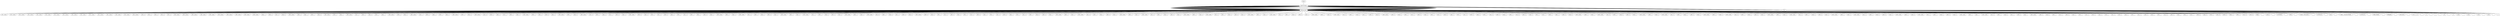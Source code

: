 graph "" {n000 ;
n000 [label="Inicio"] ;
n000 -- n001;
n001 [label="Instrucciones"] ;
n001 -- n003;
n003 [label="Declaracion"] ;
n003 -- n004;
n004 [label="$t1= array"] ;
n001 -- n003;
n003 [label="Declaracion"] ;
n003 -- n005;
n005 [label="$t1= array"] ;
n001 -- n003;
n003 [label="Declaracion"] ;
n003 -- n006;
n006 [label="$t1= array"] ;
n001 -- n003;
n003 [label="Declaracion"] ;
n003 -- n007;
n007 [label="$t1= array"] ;
n001 -- n003;
n003 [label="Declaracion"] ;
n003 -- n008;
n008 [label="$t1= array"] ;
n001 -- n003;
n003 [label="Declaracion"] ;
n003 -- n009;
n009 [label="$t1= array"] ;
n001 -- n003;
n003 [label="Declaracion"] ;
n003 -- n0010;
n0010 [label="$t1= array"] ;
n001 -- n003;
n003 [label="Declaracion"] ;
n003 -- n0011;
n0011 [label="$t1= array"] ;
n001 -- n003;
n003 [label="Declaracion"] ;
n003 -- n0012;
n0012 [label="$t1= array"] ;
n001 -- n003;
n003 [label="Declaracion"] ;
n003 -- n0013;
n0013 [label="$t1= array"] ;
n001 -- n003;
n003 [label="Declaracion"] ;
n003 -- n0014;
n0014 [label="$t1= array"] ;
n001 -- n003;
n003 [label="Declaracion"] ;
n003 -- n0015;
n0015 [label="$t1= array"] ;
n001 -- n003;
n003 [label="Declaracion"] ;
n003 -- n0016;
n0016 [label="$t1= array"] ;
n001 -- n003;
n003 [label="Declaracion"] ;
n003 -- n0017;
n0017 [label="$t1= array"] ;
n001 -- n003;
n003 [label="Declaracion"] ;
n003 -- n0018;
n0018 [label="$t1= array"] ;
n001 -- n003;
n003 [label="Declaracion"] ;
n003 -- n0019;
n0019 [label="$t1= array"] ;
n001 -- n003;
n003 [label="Declaracion"] ;
n003 -- n0020;
n0020 [label="$t2= 0"] ;
n001 -- n002;
n002 [label="Print"] ;
n002 -- n0021;
n0021 [label="Hugo"] ;
n001 -- n002;
n002 [label="Print"] ;
n002 -- n0022;
n0022 [label=","] ;
n001 -- n002;
n002 [label="Print"] ;
n002 -- n0023;
n0023 [label="zona 4"] ;
n001 -- n002;
n002 [label="Print"] ;
n002 -- n0024;
n0024 [label=","] ;
n001 -- n002;
n002 [label="Print"] ;
n002 -- n0025;
n0025 [label="45784565"] ;
n001 -- n002;
n002 [label="Print"] ;
n002 -- n0026;
n0026 [label="\n"] ;
n001 -- n003;
n003 [label="Declaracion"] ;
n003 -- n0027;
n0027 [label="$t2= 1"] ;
n001 -- n002;
n002 [label="Print"] ;
n002 -- n0028;
n0028 [label="Paco"] ;
n001 -- n002;
n002 [label="Print"] ;
n002 -- n0029;
n0029 [label=","] ;
n001 -- n002;
n002 [label="Print"] ;
n002 -- n0030;
n0030 [label="zona 8, villa nueva"] ;
n001 -- n002;
n002 [label="Print"] ;
n002 -- n0031;
n0031 [label=","] ;
n001 -- n002;
n002 [label="Print"] ;
n002 -- n0032;
n0032 [label="45784125"] ;
n001 -- n002;
n002 [label="Print"] ;
n002 -- n0033;
n0033 [label="\n"] ;
n001 -- n003;
n003 [label="Declaracion"] ;
n003 -- n0034;
n0034 [label="$t2= 2"] ;
n001 -- n002;
n002 [label="Print"] ;
n002 -- n0035;
n0035 [label="Luis"] ;
n001 -- n002;
n002 [label="Print"] ;
n002 -- n0036;
n0036 [label=","] ;
n001 -- n002;
n002 [label="Print"] ;
n002 -- n0037;
n0037 [label="zona 1, San Jose Pinula "] ;
n001 -- n002;
n002 [label="Print"] ;
n002 -- n0038;
n0038 [label=","] ;
n001 -- n002;
n002 [label="Print"] ;
n002 -- n0039;
n0039 [label="45784125"] ;
n001 -- n002;
n002 [label="Print"] ;
n002 -- n0040;
n0040 [label="\n"] ;
n001 -- n003;
n003 [label="Declaracion"] ;
n003 -- n0041;
n0041 [label="$t2= 3"] ;
n001 -- n002;
n002 [label="Print"] ;
n002 -- n0042;
n0042 [label="Peter Parker"] ;
n001 -- n002;
n002 [label="Print"] ;
n002 -- n0043;
n0043 [label=","] ;
n001 -- n002;
n002 [label="Print"] ;
n002 -- n0044;
n0044 [label="Petapolis"] ;
n001 -- n002;
n002 [label="Print"] ;
n002 -- n0045;
n0045 [label=","] ;
n001 -- n002;
n002 [label="Print"] ;
n002 -- n0046;
n0046 [label="45124125"] ;
n001 -- n002;
n002 [label="Print"] ;
n002 -- n0047;
n0047 [label="\n"] ;
n001 -- n003;
n003 [label="Declaracion"] ;
n003 -- n0048;
n0048 [label="$t2= 4"] ;
n001 -- n003;
n003 [label="Declaracion"] ;
n003 -- n0049;
n0049 [label="$t3= array"] ;
n001 -- n003;
n003 [label="Declaracion"] ;
n003 -- n0050;
n0050 [label="$t3= array"] ;
n001 -- n003;
n003 [label="Declaracion"] ;
n003 -- n0051;
n0051 [label="$t3= array"] ;
n001 -- n002;
n002 [label="Print"] ;
n002 -- n0052;
n0052 [label="{0: 0, 1: 1}"] ;
n001 -- n002;
n002 [label="Print"] ;
n002 -- n0053;
n0053 [label="\n"] ;
n001 -- n002;
n002 [label="Print"] ;
n002 -- n0054;
n0054 [label="0"] ;
n001 -- n002;
n002 [label="Print"] ;
n002 -- n0055;
n0055 [label="\n"] ;
n001 -- n002;
n002 [label="Print"] ;
n002 -- n0056;
n0056 [label="1"] ;
n001 -- n002;
n002 [label="Print"] ;
n002 -- n0057;
n0057 [label="\n"] ;
n001 -- n003;
n003 [label="Declaracion"] ;
n003 -- n0058;
n0058 [label="$t3= array"] ;
n001 -- n003;
n003 [label="Declaracion"] ;
n003 -- n0059;
n0059 [label="$t3= array"] ;
n001 -- n002;
n002 [label="Print"] ;
n002 -- n0060;
n0060 [label="20"] ;
n001 -- n002;
n002 [label="Print"] ;
n002 -- n0061;
n0061 [label="\n"] ;
n001 -- n002;
n002 [label="Print"] ;
n002 -- n0062;
n0062 [label="#"] ;
n001 -- n003;
n003 [label="Declaracion"] ;
n003 -- n0063;
n0063 [label="$t3= array"] ;
n001 -- n002;
n002 [label="Print"] ;
n002 -- n0064;
n0064 [label="Carla"] ;
n001 -- n002;
n002 [label="Print"] ;
n002 -- n0065;
n0065 [label="\n"] ;
n001 -- n003;
n003 [label="Declaracion"] ;
n003 -- n0066;
n0066 [label="$t3= array"] ;
n001 -- n002;
n002 [label="Print"] ;
n002 -- n0067;
n0067 [label="Carla"] ;
n001 -- n002;
n002 [label="Print"] ;
n002 -- n0068;
n0068 [label="\n"] ;
n001 -- n003;
n003 [label="Declaracion"] ;
n003 -- n0069;
n0069 [label="$t3= array"] ;
n001 -- n002;
n002 [label="Print"] ;
n002 -- n0070;
n0070 [label="Carla"] ;
n001 -- n002;
n002 [label="Print"] ;
n002 -- n0071;
n0071 [label="\n"] ;
n001 -- n003;
n003 [label="Declaracion"] ;
n003 -- n0072;
n0072 [label="$t3= array"] ;
n001 -- n002;
n002 [label="Print"] ;
n002 -- n0073;
n0073 [label="Carla"] ;
n001 -- n002;
n002 [label="Print"] ;
n002 -- n0074;
n0074 [label="\n"] ;
n001 -- n003;
n003 [label="Declaracion"] ;
n003 -- n0075;
n0075 [label="$s0= array"] ;
n001 -- n003;
n003 [label="Declaracion"] ;
n003 -- n0076;
n0076 [label="$sp= -1"] ;
n001 -- n003;
n003 [label="Declaracion"] ;
n003 -- n0077;
n0077 [label="$a0= 2"] ;
n001 -- n003;
n003 [label="Declaracion"] ;
n003 -- n0078;
n0078 [label="$a1= 3"] ;
n001 -- n003;
n003 [label="Declaracion"] ;
n003 -- n0079;
n0079 [label="$sp= 0"] ;
n001 -- n003;
n003 [label="Declaracion"] ;
n003 -- n0080;
n0080 [label="$s0= array"] ;
n001 -- n003;
n003 [label="Declaracion"] ;
n003 -- n0081;
n0081 [label="$a0= 2"] ;
n001 -- n003;
n003 [label="Declaracion"] ;
n003 -- n0082;
n0082 [label="$sp= -1"] ;
n001 -- n003;
n003 [label="Declaracion"] ;
n003 -- n0083;
n0083 [label="$a0= 1"] ;
n001 -- n003;
n003 [label="Declaracion"] ;
n003 -- n0084;
n0084 [label="$sp= 0"] ;
n001 -- n003;
n003 [label="Declaracion"] ;
n003 -- n0085;
n0085 [label="$s0= array"] ;
n001 -- n003;
n003 [label="Declaracion"] ;
n003 -- n0086;
n0086 [label="$a0= 2"] ;
n001 -- n003;
n003 [label="Declaracion"] ;
n003 -- n0087;
n0087 [label="$sp= 1"] ;
n001 -- n003;
n003 [label="Declaracion"] ;
n003 -- n0088;
n0088 [label="$s0= array"] ;
n001 -- n003;
n003 [label="Declaracion"] ;
n003 -- n0089;
n0089 [label="$a1= 2"] ;
n001 -- n003;
n003 [label="Declaracion"] ;
n003 -- n0090;
n0090 [label="$a0= 2"] ;
n001 -- n003;
n003 [label="Declaracion"] ;
n003 -- n0091;
n0091 [label="$sp= 0"] ;
n001 -- n003;
n003 [label="Declaracion"] ;
n003 -- n0092;
n0092 [label="$a0= 1"] ;
n001 -- n003;
n003 [label="Declaracion"] ;
n003 -- n0093;
n0093 [label="$sp= 1"] ;
n001 -- n003;
n003 [label="Declaracion"] ;
n003 -- n0094;
n0094 [label="$s0= array"] ;
n001 -- n003;
n003 [label="Declaracion"] ;
n003 -- n0095;
n0095 [label="$a0= 2"] ;
n001 -- n003;
n003 [label="Declaracion"] ;
n003 -- n0096;
n0096 [label="$sp= 2"] ;
n001 -- n003;
n003 [label="Declaracion"] ;
n003 -- n0097;
n0097 [label="$s0= array"] ;
n001 -- n003;
n003 [label="Declaracion"] ;
n003 -- n0098;
n0098 [label="$a1= 1"] ;
n001 -- n003;
n003 [label="Declaracion"] ;
n003 -- n0099;
n0099 [label="$a0= 2"] ;
n001 -- n003;
n003 [label="Declaracion"] ;
n003 -- n00100;
n00100 [label="$sp= 1"] ;
n001 -- n003;
n003 [label="Declaracion"] ;
n003 -- n00101;
n00101 [label="$a0= 1"] ;
n001 -- n003;
n003 [label="Declaracion"] ;
n003 -- n00102;
n00102 [label="$sp= 2"] ;
n001 -- n003;
n003 [label="Declaracion"] ;
n003 -- n00103;
n00103 [label="$s0= array"] ;
n001 -- n003;
n003 [label="Declaracion"] ;
n003 -- n00104;
n00104 [label="$a0= 2"] ;
n001 -- n003;
n003 [label="Declaracion"] ;
n003 -- n00105;
n00105 [label="$sp= 3"] ;
n001 -- n003;
n003 [label="Declaracion"] ;
n003 -- n00106;
n00106 [label="$s0= array"] ;
n001 -- n003;
n003 [label="Declaracion"] ;
n003 -- n00107;
n00107 [label="$a1= 0"] ;
n001 -- n003;
n003 [label="Declaracion"] ;
n003 -- n00108;
n00108 [label="$a0= 2"] ;
n001 -- n003;
n003 [label="Declaracion"] ;
n003 -- n00109;
n00109 [label="$sp= 2"] ;
n001 -- n003;
n003 [label="Declaracion"] ;
n003 -- n00110;
n00110 [label="$a1= 1"] ;
n001 -- n003;
n003 [label="Declaracion"] ;
n003 -- n00111;
n00111 [label="$a0= 1"] ;
n001 -- n003;
n003 [label="Declaracion"] ;
n003 -- n00112;
n00112 [label="$sp= 3"] ;
n001 -- n003;
n003 [label="Declaracion"] ;
n003 -- n00113;
n00113 [label="$s0= array"] ;
n001 -- n003;
n003 [label="Declaracion"] ;
n003 -- n00114;
n00114 [label="$a0= 1"] ;
n001 -- n003;
n003 [label="Declaracion"] ;
n003 -- n00115;
n00115 [label="$sp= 2"] ;
n001 -- n003;
n003 [label="Declaracion"] ;
n003 -- n00116;
n00116 [label="$a0= 0"] ;
n001 -- n003;
n003 [label="Declaracion"] ;
n003 -- n00117;
n00117 [label="$sp= 3"] ;
n001 -- n003;
n003 [label="Declaracion"] ;
n003 -- n00118;
n00118 [label="$s0= array"] ;
n001 -- n003;
n003 [label="Declaracion"] ;
n003 -- n00119;
n00119 [label="$a0= 1"] ;
n001 -- n003;
n003 [label="Declaracion"] ;
n003 -- n00120;
n00120 [label="$sp= 4"] ;
n001 -- n003;
n003 [label="Declaracion"] ;
n003 -- n00121;
n00121 [label="$s0= array"] ;
n001 -- n003;
n003 [label="Declaracion"] ;
n003 -- n00122;
n00122 [label="$a1= 0"] ;
n001 -- n003;
n003 [label="Declaracion"] ;
n003 -- n00123;
n00123 [label="$a0= 1"] ;
n001 -- n003;
n003 [label="Declaracion"] ;
n003 -- n00124;
n00124 [label="$sp= 3"] ;
n001 -- n003;
n003 [label="Declaracion"] ;
n003 -- n00125;
n00125 [label="$a1= 1"] ;
n001 -- n003;
n003 [label="Declaracion"] ;
n003 -- n00126;
n00126 [label="$a0= 0"] ;
n001 -- n003;
n003 [label="Declaracion"] ;
n003 -- n00127;
n00127 [label="$sp= 4"] ;
n001 -- n003;
n003 [label="Declaracion"] ;
n003 -- n00128;
n00128 [label="$s0= array"] ;
n001 -- n003;
n003 [label="Declaracion"] ;
n003 -- n00129;
n00129 [label="$a0= 0"] ;
n001 -- n003;
n003 [label="Declaracion"] ;
n003 -- n00130;
n00130 [label="$sp= 3"] ;
n001 -- n003;
n003 [label="Declaracion"] ;
n003 -- n00131;
n00131 [label="$t4= 1"] ;
n001 -- n003;
n003 [label="Declaracion"] ;
n003 -- n00132;
n00132 [label="$a1= 2"] ;
n001 -- n003;
n003 [label="Declaracion"] ;
n003 -- n00133;
n00133 [label="$a0= 0"] ;
n001 -- n003;
n003 [label="Declaracion"] ;
n003 -- n00134;
n00134 [label="$sp= 2"] ;
n001 -- n003;
n003 [label="Declaracion"] ;
n003 -- n00135;
n00135 [label="$t4= 1"] ;
n001 -- n003;
n003 [label="Declaracion"] ;
n003 -- n00136;
n00136 [label="$a1= 3"] ;
n001 -- n003;
n003 [label="Declaracion"] ;
n003 -- n00137;
n00137 [label="$a0= 1"] ;
n001 -- n003;
n003 [label="Declaracion"] ;
n003 -- n00138;
n00138 [label="$sp= 1"] ;
n001 -- n003;
n003 [label="Declaracion"] ;
n003 -- n00139;
n00139 [label="$a0= 0"] ;
n001 -- n003;
n003 [label="Declaracion"] ;
n003 -- n00140;
n00140 [label="$sp= 2"] ;
n001 -- n003;
n003 [label="Declaracion"] ;
n003 -- n00141;
n00141 [label="$s0= array"] ;
n001 -- n003;
n003 [label="Declaracion"] ;
n003 -- n00142;
n00142 [label="$a0= 1"] ;
n001 -- n003;
n003 [label="Declaracion"] ;
n003 -- n00143;
n00143 [label="$sp= 3"] ;
n001 -- n003;
n003 [label="Declaracion"] ;
n003 -- n00144;
n00144 [label="$s0= array"] ;
n001 -- n003;
n003 [label="Declaracion"] ;
n003 -- n00145;
n00145 [label="$a1= 2"] ;
n001 -- n003;
n003 [label="Declaracion"] ;
n003 -- n00146;
n00146 [label="$a0= 1"] ;
n001 -- n003;
n003 [label="Declaracion"] ;
n003 -- n00147;
n00147 [label="$sp= 2"] ;
n001 -- n003;
n003 [label="Declaracion"] ;
n003 -- n00148;
n00148 [label="$a0= 0"] ;
n001 -- n003;
n003 [label="Declaracion"] ;
n003 -- n00149;
n00149 [label="$sp= 3"] ;
n001 -- n003;
n003 [label="Declaracion"] ;
n003 -- n00150;
n00150 [label="$s0= array"] ;
n001 -- n003;
n003 [label="Declaracion"] ;
n003 -- n00151;
n00151 [label="$a0= 1"] ;
n001 -- n003;
n003 [label="Declaracion"] ;
n003 -- n00152;
n00152 [label="$sp= 4"] ;
n001 -- n003;
n003 [label="Declaracion"] ;
n003 -- n00153;
n00153 [label="$s0= array"] ;
n001 -- n003;
n003 [label="Declaracion"] ;
n003 -- n00154;
n00154 [label="$a1= 1"] ;
n001 -- n003;
n003 [label="Declaracion"] ;
n003 -- n00155;
n00155 [label="$a0= 1"] ;
n001 -- n003;
n003 [label="Declaracion"] ;
n003 -- n00156;
n00156 [label="$sp= 3"] ;
n001 -- n003;
n003 [label="Declaracion"] ;
n003 -- n00157;
n00157 [label="$a0= 0"] ;
n001 -- n003;
n003 [label="Declaracion"] ;
n003 -- n00158;
n00158 [label="$sp= 4"] ;
n001 -- n003;
n003 [label="Declaracion"] ;
n003 -- n00159;
n00159 [label="$s0= array"] ;
n001 -- n003;
n003 [label="Declaracion"] ;
n003 -- n00160;
n00160 [label="$a0= 1"] ;
n001 -- n003;
n003 [label="Declaracion"] ;
n003 -- n00161;
n00161 [label="$sp= 5"] ;
n001 -- n003;
n003 [label="Declaracion"] ;
n003 -- n00162;
n00162 [label="$s0= array"] ;
n001 -- n003;
n003 [label="Declaracion"] ;
n003 -- n00163;
n00163 [label="$a1= 0"] ;
n001 -- n003;
n003 [label="Declaracion"] ;
n003 -- n00164;
n00164 [label="$a0= 1"] ;
n001 -- n003;
n003 [label="Declaracion"] ;
n003 -- n00165;
n00165 [label="$sp= 4"] ;
n001 -- n003;
n003 [label="Declaracion"] ;
n003 -- n00166;
n00166 [label="$a1= 1"] ;
n001 -- n003;
n003 [label="Declaracion"] ;
n003 -- n00167;
n00167 [label="$a0= 0"] ;
n001 -- n003;
n003 [label="Declaracion"] ;
n003 -- n00168;
n00168 [label="$sp= 5"] ;
n001 -- n003;
n003 [label="Declaracion"] ;
n003 -- n00169;
n00169 [label="$s0= array"] ;
n001 -- n003;
n003 [label="Declaracion"] ;
n003 -- n00170;
n00170 [label="$a0= 0"] ;
n001 -- n003;
n003 [label="Declaracion"] ;
n003 -- n00171;
n00171 [label="$sp= 4"] ;
n001 -- n003;
n003 [label="Declaracion"] ;
n003 -- n00172;
n00172 [label="$t4= 1"] ;
n001 -- n003;
n003 [label="Declaracion"] ;
n003 -- n00173;
n00173 [label="$a1= 2"] ;
n001 -- n003;
n003 [label="Declaracion"] ;
n003 -- n00174;
n00174 [label="$a0= 0"] ;
n001 -- n003;
n003 [label="Declaracion"] ;
n003 -- n00175;
n00175 [label="$sp= 3"] ;
n001 -- n003;
n003 [label="Declaracion"] ;
n003 -- n00176;
n00176 [label="$t4= 1"] ;
n001 -- n003;
n003 [label="Declaracion"] ;
n003 -- n00177;
n00177 [label="$a1= 3"] ;
n001 -- n003;
n003 [label="Declaracion"] ;
n003 -- n00178;
n00178 [label="$a0= 0"] ;
n001 -- n003;
n003 [label="Declaracion"] ;
n003 -- n00179;
n00179 [label="$sp= 2"] ;
n001 -- n003;
n003 [label="Declaracion"] ;
n003 -- n00180;
n00180 [label="$t4= 1"] ;
n001 -- n003;
n003 [label="Declaracion"] ;
n003 -- n00181;
n00181 [label="$a1= 4"] ;
n001 -- n003;
n003 [label="Declaracion"] ;
n003 -- n00182;
n00182 [label="$a0= 0"] ;
n001 -- n003;
n003 [label="Declaracion"] ;
n003 -- n00183;
n00183 [label="$sp= 1"] ;
n001 -- n003;
n003 [label="Declaracion"] ;
n003 -- n00184;
n00184 [label="$t4= 1"] ;
n001 -- n003;
n003 [label="Declaracion"] ;
n003 -- n00185;
n00185 [label="$a1= 5"] ;
n001 -- n003;
n003 [label="Declaracion"] ;
n003 -- n00186;
n00186 [label="$a0= 1"] ;
n001 -- n003;
n003 [label="Declaracion"] ;
n003 -- n00187;
n00187 [label="$sp= 0"] ;
n001 -- n003;
n003 [label="Declaracion"] ;
n003 -- n00188;
n00188 [label="$a0= 0"] ;
n001 -- n003;
n003 [label="Declaracion"] ;
n003 -- n00189;
n00189 [label="$sp= 1"] ;
n001 -- n003;
n003 [label="Declaracion"] ;
n003 -- n00190;
n00190 [label="$s0= array"] ;
n001 -- n003;
n003 [label="Declaracion"] ;
n003 -- n00191;
n00191 [label="$a0= 1"] ;
n001 -- n003;
n003 [label="Declaracion"] ;
n003 -- n00192;
n00192 [label="$sp= 2"] ;
n001 -- n003;
n003 [label="Declaracion"] ;
n003 -- n00193;
n00193 [label="$s0= array"] ;
n001 -- n003;
n003 [label="Declaracion"] ;
n003 -- n00194;
n00194 [label="$a1= 4"] ;
n001 -- n003;
n003 [label="Declaracion"] ;
n003 -- n00195;
n00195 [label="$a0= 1"] ;
n001 -- n003;
n003 [label="Declaracion"] ;
n003 -- n00196;
n00196 [label="$sp= 1"] ;
n001 -- n003;
n003 [label="Declaracion"] ;
n003 -- n00197;
n00197 [label="$a0= 0"] ;
n001 -- n003;
n003 [label="Declaracion"] ;
n003 -- n00198;
n00198 [label="$sp= 2"] ;
n001 -- n003;
n003 [label="Declaracion"] ;
n003 -- n00199;
n00199 [label="$s0= array"] ;
n001 -- n003;
n003 [label="Declaracion"] ;
n003 -- n00200;
n00200 [label="$a0= 1"] ;
n001 -- n003;
n003 [label="Declaracion"] ;
n003 -- n00201;
n00201 [label="$sp= 3"] ;
n001 -- n003;
n003 [label="Declaracion"] ;
n003 -- n00202;
n00202 [label="$s0= array"] ;
n001 -- n003;
n003 [label="Declaracion"] ;
n003 -- n00203;
n00203 [label="$a1= 3"] ;
n001 -- n003;
n003 [label="Declaracion"] ;
n003 -- n00204;
n00204 [label="$a0= 1"] ;
n001 -- n003;
n003 [label="Declaracion"] ;
n003 -- n00205;
n00205 [label="$sp= 2"] ;
n001 -- n003;
n003 [label="Declaracion"] ;
n003 -- n00206;
n00206 [label="$a0= 0"] ;
n001 -- n003;
n003 [label="Declaracion"] ;
n003 -- n00207;
n00207 [label="$sp= 3"] ;
n001 -- n003;
n003 [label="Declaracion"] ;
n003 -- n00208;
n00208 [label="$s0= array"] ;
n001 -- n003;
n003 [label="Declaracion"] ;
n003 -- n00209;
n00209 [label="$a0= 1"] ;
n001 -- n003;
n003 [label="Declaracion"] ;
n003 -- n00210;
n00210 [label="$sp= 4"] ;
n001 -- n003;
n003 [label="Declaracion"] ;
n003 -- n00211;
n00211 [label="$s0= array"] ;
n001 -- n003;
n003 [label="Declaracion"] ;
n003 -- n00212;
n00212 [label="$a1= 2"] ;
n001 -- n003;
n003 [label="Declaracion"] ;
n003 -- n00213;
n00213 [label="$a0= 1"] ;
n001 -- n003;
n003 [label="Declaracion"] ;
n003 -- n00214;
n00214 [label="$sp= 3"] ;
n001 -- n003;
n003 [label="Declaracion"] ;
n003 -- n00215;
n00215 [label="$a0= 0"] ;
n001 -- n003;
n003 [label="Declaracion"] ;
n003 -- n00216;
n00216 [label="$sp= 4"] ;
n001 -- n003;
n003 [label="Declaracion"] ;
n003 -- n00217;
n00217 [label="$s0= array"] ;
n001 -- n003;
n003 [label="Declaracion"] ;
n003 -- n00218;
n00218 [label="$a0= 1"] ;
n001 -- n003;
n003 [label="Declaracion"] ;
n003 -- n00219;
n00219 [label="$sp= 5"] ;
n001 -- n003;
n003 [label="Declaracion"] ;
n003 -- n00220;
n00220 [label="$s0= array"] ;
n001 -- n003;
n003 [label="Declaracion"] ;
n003 -- n00221;
n00221 [label="$a1= 1"] ;
n001 -- n003;
n003 [label="Declaracion"] ;
n003 -- n00222;
n00222 [label="$a0= 1"] ;
n001 -- n003;
n003 [label="Declaracion"] ;
n003 -- n00223;
n00223 [label="$sp= 4"] ;
n001 -- n003;
n003 [label="Declaracion"] ;
n003 -- n00224;
n00224 [label="$a0= 0"] ;
n001 -- n003;
n003 [label="Declaracion"] ;
n003 -- n00225;
n00225 [label="$sp= 5"] ;
n001 -- n003;
n003 [label="Declaracion"] ;
n003 -- n00226;
n00226 [label="$s0= array"] ;
n001 -- n003;
n003 [label="Declaracion"] ;
n003 -- n00227;
n00227 [label="$a0= 1"] ;
n001 -- n003;
n003 [label="Declaracion"] ;
n003 -- n00228;
n00228 [label="$sp= 6"] ;
n001 -- n003;
n003 [label="Declaracion"] ;
n003 -- n00229;
n00229 [label="$s0= array"] ;
n001 -- n003;
n003 [label="Declaracion"] ;
n003 -- n00230;
n00230 [label="$a1= 0"] ;
n001 -- n003;
n003 [label="Declaracion"] ;
n003 -- n00231;
n00231 [label="$a0= 1"] ;
n001 -- n003;
n003 [label="Declaracion"] ;
n003 -- n00232;
n00232 [label="$sp= 5"] ;
n001 -- n003;
n003 [label="Declaracion"] ;
n003 -- n00233;
n00233 [label="$a1= 1"] ;
n001 -- n003;
n003 [label="Declaracion"] ;
n003 -- n00234;
n00234 [label="$a0= 0"] ;
n001 -- n003;
n003 [label="Declaracion"] ;
n003 -- n00235;
n00235 [label="$sp= 6"] ;
n001 -- n003;
n003 [label="Declaracion"] ;
n003 -- n00236;
n00236 [label="$s0= array"] ;
n001 -- n003;
n003 [label="Declaracion"] ;
n003 -- n00237;
n00237 [label="$a0= 0"] ;
n001 -- n003;
n003 [label="Declaracion"] ;
n003 -- n00238;
n00238 [label="$sp= 5"] ;
n001 -- n003;
n003 [label="Declaracion"] ;
n003 -- n00239;
n00239 [label="$t4= 1"] ;
n001 -- n003;
n003 [label="Declaracion"] ;
n003 -- n00240;
n00240 [label="$a1= 2"] ;
n001 -- n003;
n003 [label="Declaracion"] ;
n003 -- n00241;
n00241 [label="$a0= 0"] ;
n001 -- n003;
n003 [label="Declaracion"] ;
n003 -- n00242;
n00242 [label="$sp= 4"] ;
n001 -- n003;
n003 [label="Declaracion"] ;
n003 -- n00243;
n00243 [label="$t4= 1"] ;
n001 -- n003;
n003 [label="Declaracion"] ;
n003 -- n00244;
n00244 [label="$a1= 3"] ;
n001 -- n003;
n003 [label="Declaracion"] ;
n003 -- n00245;
n00245 [label="$a0= 0"] ;
n001 -- n003;
n003 [label="Declaracion"] ;
n003 -- n00246;
n00246 [label="$sp= 3"] ;
n001 -- n003;
n003 [label="Declaracion"] ;
n003 -- n00247;
n00247 [label="$t4= 1"] ;
n001 -- n003;
n003 [label="Declaracion"] ;
n003 -- n00248;
n00248 [label="$a1= 4"] ;
n001 -- n003;
n003 [label="Declaracion"] ;
n003 -- n00249;
n00249 [label="$a0= 0"] ;
n001 -- n003;
n003 [label="Declaracion"] ;
n003 -- n00250;
n00250 [label="$sp= 2"] ;
n001 -- n003;
n003 [label="Declaracion"] ;
n003 -- n00251;
n00251 [label="$t4= 1"] ;
n001 -- n003;
n003 [label="Declaracion"] ;
n003 -- n00252;
n00252 [label="$a1= 5"] ;
n001 -- n003;
n003 [label="Declaracion"] ;
n003 -- n00253;
n00253 [label="$a0= 0"] ;
n001 -- n003;
n003 [label="Declaracion"] ;
n003 -- n00254;
n00254 [label="$sp= 1"] ;
n001 -- n003;
n003 [label="Declaracion"] ;
n003 -- n00255;
n00255 [label="$t4= 1"] ;
n001 -- n003;
n003 [label="Declaracion"] ;
n003 -- n00256;
n00256 [label="$a1= 6"] ;
n001 -- n003;
n003 [label="Declaracion"] ;
n003 -- n00257;
n00257 [label="$a0= 0"] ;
n001 -- n003;
n003 [label="Declaracion"] ;
n003 -- n00258;
n00258 [label="$sp= 0"] ;
n001 -- n003;
n003 [label="Declaracion"] ;
n003 -- n00259;
n00259 [label="$t4= 1"] ;
n001 -- n003;
n003 [label="Declaracion"] ;
n003 -- n00260;
n00260 [label="$a1= 7"] ;
n001 -- n003;
n003 [label="Declaracion"] ;
n003 -- n00261;
n00261 [label="$a0= 1"] ;
n001 -- n003;
n003 [label="Declaracion"] ;
n003 -- n00262;
n00262 [label="$sp= -1"] ;
n001 -- n003;
n003 [label="Declaracion"] ;
n003 -- n00263;
n00263 [label="$a0= 0"] ;
n001 -- n003;
n003 [label="Declaracion"] ;
n003 -- n00264;
n00264 [label="$sp= 0"] ;
n001 -- n003;
n003 [label="Declaracion"] ;
n003 -- n00265;
n00265 [label="$s0= array"] ;
n001 -- n003;
n003 [label="Declaracion"] ;
n003 -- n00266;
n00266 [label="$a0= 1"] ;
n001 -- n003;
n003 [label="Declaracion"] ;
n003 -- n00267;
n00267 [label="$sp= 1"] ;
n001 -- n003;
n003 [label="Declaracion"] ;
n003 -- n00268;
n00268 [label="$s0= array"] ;
n001 -- n003;
n003 [label="Declaracion"] ;
n003 -- n00269;
n00269 [label="$a1= 6"] ;
n001 -- n003;
n003 [label="Declaracion"] ;
n003 -- n00270;
n00270 [label="$a0= 1"] ;
n001 -- n003;
n003 [label="Declaracion"] ;
n003 -- n00271;
n00271 [label="$sp= 0"] ;
n001 -- n003;
n003 [label="Declaracion"] ;
n003 -- n00272;
n00272 [label="$a0= 0"] ;
n001 -- n003;
n003 [label="Declaracion"] ;
n003 -- n00273;
n00273 [label="$sp= 1"] ;
n001 -- n003;
n003 [label="Declaracion"] ;
n003 -- n00274;
n00274 [label="$s0= array"] ;
n001 -- n003;
n003 [label="Declaracion"] ;
n003 -- n00275;
n00275 [label="$a0= 1"] ;
n001 -- n003;
n003 [label="Declaracion"] ;
n003 -- n00276;
n00276 [label="$sp= 2"] ;
n001 -- n003;
n003 [label="Declaracion"] ;
n003 -- n00277;
n00277 [label="$s0= array"] ;
n001 -- n003;
n003 [label="Declaracion"] ;
n003 -- n00278;
n00278 [label="$a1= 5"] ;
n001 -- n003;
n003 [label="Declaracion"] ;
n003 -- n00279;
n00279 [label="$a0= 1"] ;
n001 -- n003;
n003 [label="Declaracion"] ;
n003 -- n00280;
n00280 [label="$sp= 1"] ;
n001 -- n003;
n003 [label="Declaracion"] ;
n003 -- n00281;
n00281 [label="$a0= 0"] ;
n001 -- n003;
n003 [label="Declaracion"] ;
n003 -- n00282;
n00282 [label="$sp= 2"] ;
n001 -- n003;
n003 [label="Declaracion"] ;
n003 -- n00283;
n00283 [label="$s0= array"] ;
n001 -- n003;
n003 [label="Declaracion"] ;
n003 -- n00284;
n00284 [label="$a0= 1"] ;
n001 -- n003;
n003 [label="Declaracion"] ;
n003 -- n00285;
n00285 [label="$sp= 3"] ;
n001 -- n003;
n003 [label="Declaracion"] ;
n003 -- n00286;
n00286 [label="$s0= array"] ;
n001 -- n003;
n003 [label="Declaracion"] ;
n003 -- n00287;
n00287 [label="$a1= 4"] ;
n001 -- n003;
n003 [label="Declaracion"] ;
n003 -- n00288;
n00288 [label="$a0= 1"] ;
n001 -- n003;
n003 [label="Declaracion"] ;
n003 -- n00289;
n00289 [label="$sp= 2"] ;
n001 -- n003;
n003 [label="Declaracion"] ;
n003 -- n00290;
n00290 [label="$a0= 0"] ;
n001 -- n003;
n003 [label="Declaracion"] ;
n003 -- n00291;
n00291 [label="$sp= 3"] ;
n001 -- n003;
n003 [label="Declaracion"] ;
n003 -- n00292;
n00292 [label="$s0= array"] ;
n001 -- n003;
n003 [label="Declaracion"] ;
n003 -- n00293;
n00293 [label="$a0= 1"] ;
n001 -- n003;
n003 [label="Declaracion"] ;
n003 -- n00294;
n00294 [label="$sp= 4"] ;
n001 -- n003;
n003 [label="Declaracion"] ;
n003 -- n00295;
n00295 [label="$s0= array"] ;
n001 -- n003;
n003 [label="Declaracion"] ;
n003 -- n00296;
n00296 [label="$a1= 3"] ;
n001 -- n003;
n003 [label="Declaracion"] ;
n003 -- n00297;
n00297 [label="$a0= 1"] ;
n001 -- n003;
n003 [label="Declaracion"] ;
n003 -- n00298;
n00298 [label="$sp= 3"] ;
n001 -- n003;
n003 [label="Declaracion"] ;
n003 -- n00299;
n00299 [label="$a0= 0"] ;
n001 -- n003;
n003 [label="Declaracion"] ;
n003 -- n00300;
n00300 [label="$sp= 4"] ;
n001 -- n003;
n003 [label="Declaracion"] ;
n003 -- n00301;
n00301 [label="$s0= array"] ;
n001 -- n003;
n003 [label="Declaracion"] ;
n003 -- n00302;
n00302 [label="$a0= 1"] ;
n001 -- n003;
n003 [label="Declaracion"] ;
n003 -- n00303;
n00303 [label="$sp= 5"] ;
n001 -- n003;
n003 [label="Declaracion"] ;
n003 -- n00304;
n00304 [label="$s0= array"] ;
n001 -- n003;
n003 [label="Declaracion"] ;
n003 -- n00305;
n00305 [label="$a1= 2"] ;
n001 -- n003;
n003 [label="Declaracion"] ;
n003 -- n00306;
n00306 [label="$a0= 1"] ;
n001 -- n003;
n003 [label="Declaracion"] ;
n003 -- n00307;
n00307 [label="$sp= 4"] ;
n001 -- n003;
n003 [label="Declaracion"] ;
n003 -- n00308;
n00308 [label="$a0= 0"] ;
n001 -- n003;
n003 [label="Declaracion"] ;
n003 -- n00309;
n00309 [label="$sp= 5"] ;
n001 -- n003;
n003 [label="Declaracion"] ;
n003 -- n00310;
n00310 [label="$s0= array"] ;
n001 -- n003;
n003 [label="Declaracion"] ;
n003 -- n00311;
n00311 [label="$a0= 1"] ;
n001 -- n003;
n003 [label="Declaracion"] ;
n003 -- n00312;
n00312 [label="$sp= 6"] ;
n001 -- n003;
n003 [label="Declaracion"] ;
n003 -- n00313;
n00313 [label="$s0= array"] ;
n001 -- n003;
n003 [label="Declaracion"] ;
n003 -- n00314;
n00314 [label="$a1= 1"] ;
n001 -- n003;
n003 [label="Declaracion"] ;
n003 -- n00315;
n00315 [label="$a0= 1"] ;
n001 -- n003;
n003 [label="Declaracion"] ;
n003 -- n00316;
n00316 [label="$sp= 5"] ;
n001 -- n003;
n003 [label="Declaracion"] ;
n003 -- n00317;
n00317 [label="$a0= 0"] ;
n001 -- n003;
n003 [label="Declaracion"] ;
n003 -- n00318;
n00318 [label="$sp= 6"] ;
n001 -- n003;
n003 [label="Declaracion"] ;
n003 -- n00319;
n00319 [label="$s0= array"] ;
n001 -- n003;
n003 [label="Declaracion"] ;
n003 -- n00320;
n00320 [label="$a0= 1"] ;
n001 -- n003;
n003 [label="Declaracion"] ;
n003 -- n00321;
n00321 [label="$sp= 7"] ;
n001 -- n003;
n003 [label="Declaracion"] ;
n003 -- n00322;
n00322 [label="$s0= array"] ;
n001 -- n003;
n003 [label="Declaracion"] ;
n003 -- n00323;
n00323 [label="$a1= 0"] ;
n001 -- n003;
n003 [label="Declaracion"] ;
n003 -- n00324;
n00324 [label="$a0= 1"] ;
n001 -- n003;
n003 [label="Declaracion"] ;
n003 -- n00325;
n00325 [label="$sp= 6"] ;
n001 -- n003;
n003 [label="Declaracion"] ;
n003 -- n00326;
n00326 [label="$a1= 1"] ;
n001 -- n003;
n003 [label="Declaracion"] ;
n003 -- n00327;
n00327 [label="$a0= 0"] ;
n001 -- n003;
n003 [label="Declaracion"] ;
n003 -- n00328;
n00328 [label="$sp= 7"] ;
n001 -- n003;
n003 [label="Declaracion"] ;
n003 -- n00329;
n00329 [label="$s0= array"] ;
n001 -- n003;
n003 [label="Declaracion"] ;
n003 -- n00330;
n00330 [label="$a0= 0"] ;
n001 -- n003;
n003 [label="Declaracion"] ;
n003 -- n00331;
n00331 [label="$sp= 6"] ;
n001 -- n003;
n003 [label="Declaracion"] ;
n003 -- n00332;
n00332 [label="$t4= 1"] ;
n001 -- n003;
n003 [label="Declaracion"] ;
n003 -- n00333;
n00333 [label="$a1= 2"] ;
n001 -- n003;
n003 [label="Declaracion"] ;
n003 -- n00334;
n00334 [label="$a0= 0"] ;
n001 -- n003;
n003 [label="Declaracion"] ;
n003 -- n00335;
n00335 [label="$sp= 5"] ;
n001 -- n003;
n003 [label="Declaracion"] ;
n003 -- n00336;
n00336 [label="$t4= 1"] ;
n001 -- n003;
n003 [label="Declaracion"] ;
n003 -- n00337;
n00337 [label="$a1= 3"] ;
n001 -- n003;
n003 [label="Declaracion"] ;
n003 -- n00338;
n00338 [label="$a0= 0"] ;
n001 -- n003;
n003 [label="Declaracion"] ;
n003 -- n00339;
n00339 [label="$sp= 4"] ;
n001 -- n003;
n003 [label="Declaracion"] ;
n003 -- n00340;
n00340 [label="$t4= 1"] ;
n001 -- n003;
n003 [label="Declaracion"] ;
n003 -- n00341;
n00341 [label="$a1= 4"] ;
n001 -- n003;
n003 [label="Declaracion"] ;
n003 -- n00342;
n00342 [label="$a0= 0"] ;
n001 -- n003;
n003 [label="Declaracion"] ;
n003 -- n00343;
n00343 [label="$sp= 3"] ;
n001 -- n003;
n003 [label="Declaracion"] ;
n003 -- n00344;
n00344 [label="$t4= 1"] ;
n001 -- n003;
n003 [label="Declaracion"] ;
n003 -- n00345;
n00345 [label="$a1= 5"] ;
n001 -- n003;
n003 [label="Declaracion"] ;
n003 -- n00346;
n00346 [label="$a0= 0"] ;
n001 -- n003;
n003 [label="Declaracion"] ;
n003 -- n00347;
n00347 [label="$sp= 2"] ;
n001 -- n003;
n003 [label="Declaracion"] ;
n003 -- n00348;
n00348 [label="$t4= 1"] ;
n001 -- n003;
n003 [label="Declaracion"] ;
n003 -- n00349;
n00349 [label="$a1= 6"] ;
n001 -- n003;
n003 [label="Declaracion"] ;
n003 -- n00350;
n00350 [label="$a0= 0"] ;
n001 -- n003;
n003 [label="Declaracion"] ;
n003 -- n00351;
n00351 [label="$sp= 1"] ;
n001 -- n003;
n003 [label="Declaracion"] ;
n003 -- n00352;
n00352 [label="$t4= 1"] ;
n001 -- n003;
n003 [label="Declaracion"] ;
n003 -- n00353;
n00353 [label="$a1= 7"] ;
n001 -- n003;
n003 [label="Declaracion"] ;
n003 -- n00354;
n00354 [label="$a0= 0"] ;
n001 -- n003;
n003 [label="Declaracion"] ;
n003 -- n00355;
n00355 [label="$sp= 0"] ;
n001 -- n003;
n003 [label="Declaracion"] ;
n003 -- n00356;
n00356 [label="$t4= 1"] ;
n001 -- n003;
n003 [label="Declaracion"] ;
n003 -- n00357;
n00357 [label="$a1= 8"] ;
n001 -- n003;
n003 [label="Declaracion"] ;
n003 -- n00358;
n00358 [label="$a0= 0"] ;
n001 -- n003;
n003 [label="Declaracion"] ;
n003 -- n00359;
n00359 [label="$sp= -1"] ;
n001 -- n003;
n003 [label="Declaracion"] ;
n003 -- n00360;
n00360 [label="$t4= 1"] ;
n001 -- n003;
n003 [label="Declaracion"] ;
n003 -- n00361;
n00361 [label="$a1= 9"] ;
n001 -- n003;
n003 [label="Declaracion"] ;
n003 -- n00362;
n00362 [label="$v0= 9"] ;
n001 -- n002;
n002 [label="Print"] ;
n002 -- n00363;
n00363 [label="9"] ;
}